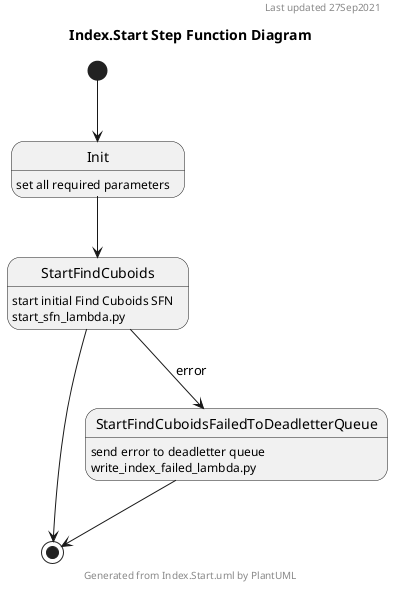 @startuml

header Last updated 27Sep2021
footer Generated from Index.Start.uml by PlantUML
title Index.Start Step Function Diagram

[*] --> Init

Init: set all required parameters
Init --> StartFindCuboids

StartFindCuboids: start initial Find Cuboids SFN
StartFindCuboids: start_sfn_lambda.py
StartFindCuboids --> [*]
StartFindCuboids --> StartFindCuboidsFailedToDeadletterQueue: error

StartFindCuboidsFailedToDeadletterQueue: send error to deadletter queue
StartFindCuboidsFailedToDeadletterQueue: write_index_failed_lambda.py
StartFindCuboidsFailedToDeadletterQueue --> [*]

@enduml
